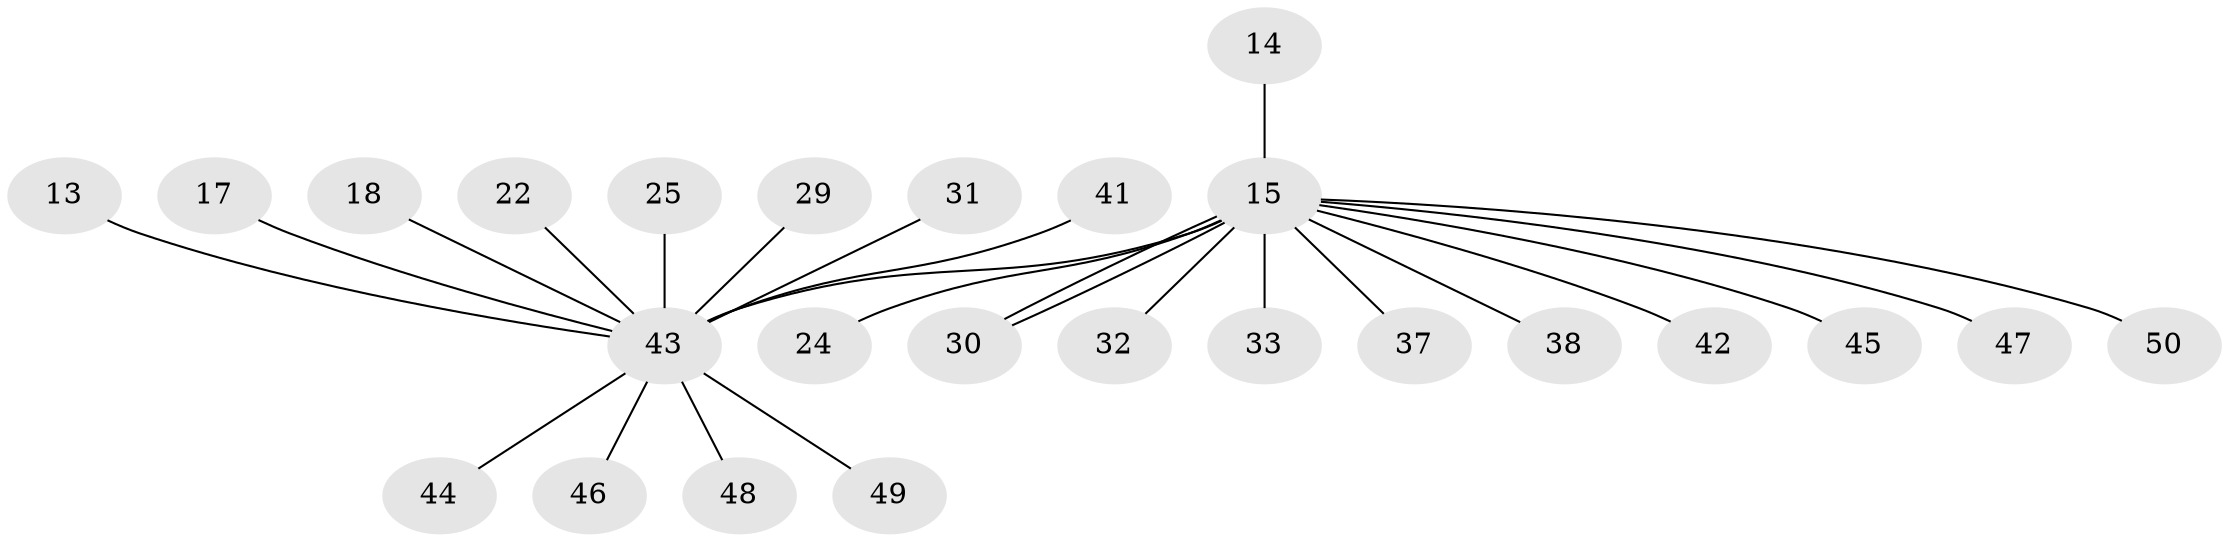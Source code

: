 // original degree distribution, {10: 0.02, 5: 0.04, 1: 0.6, 2: 0.16, 4: 0.06, 3: 0.1, 11: 0.02}
// Generated by graph-tools (version 1.1) at 2025/47/03/09/25 04:47:47]
// undirected, 25 vertices, 25 edges
graph export_dot {
graph [start="1"]
  node [color=gray90,style=filled];
  13;
  14;
  15 [super="+12+7"];
  17;
  18;
  22;
  24;
  25;
  29;
  30;
  31;
  32;
  33;
  37 [super="+35"];
  38;
  41;
  42 [super="+19+26+27+39"];
  43 [super="+11+6+40+3"];
  44 [super="+28"];
  45;
  46;
  47;
  48;
  49;
  50;
  13 -- 43;
  14 -- 15;
  15 -- 24;
  15 -- 30;
  15 -- 30;
  15 -- 32;
  15 -- 38;
  15 -- 45;
  15 -- 47;
  15 -- 50;
  15 -- 43 [weight=3];
  15 -- 33;
  15 -- 42;
  15 -- 37;
  17 -- 43;
  18 -- 43;
  22 -- 43;
  25 -- 43;
  29 -- 43;
  31 -- 43;
  41 -- 43;
  43 -- 48;
  43 -- 49;
  43 -- 46;
  43 -- 44;
}
